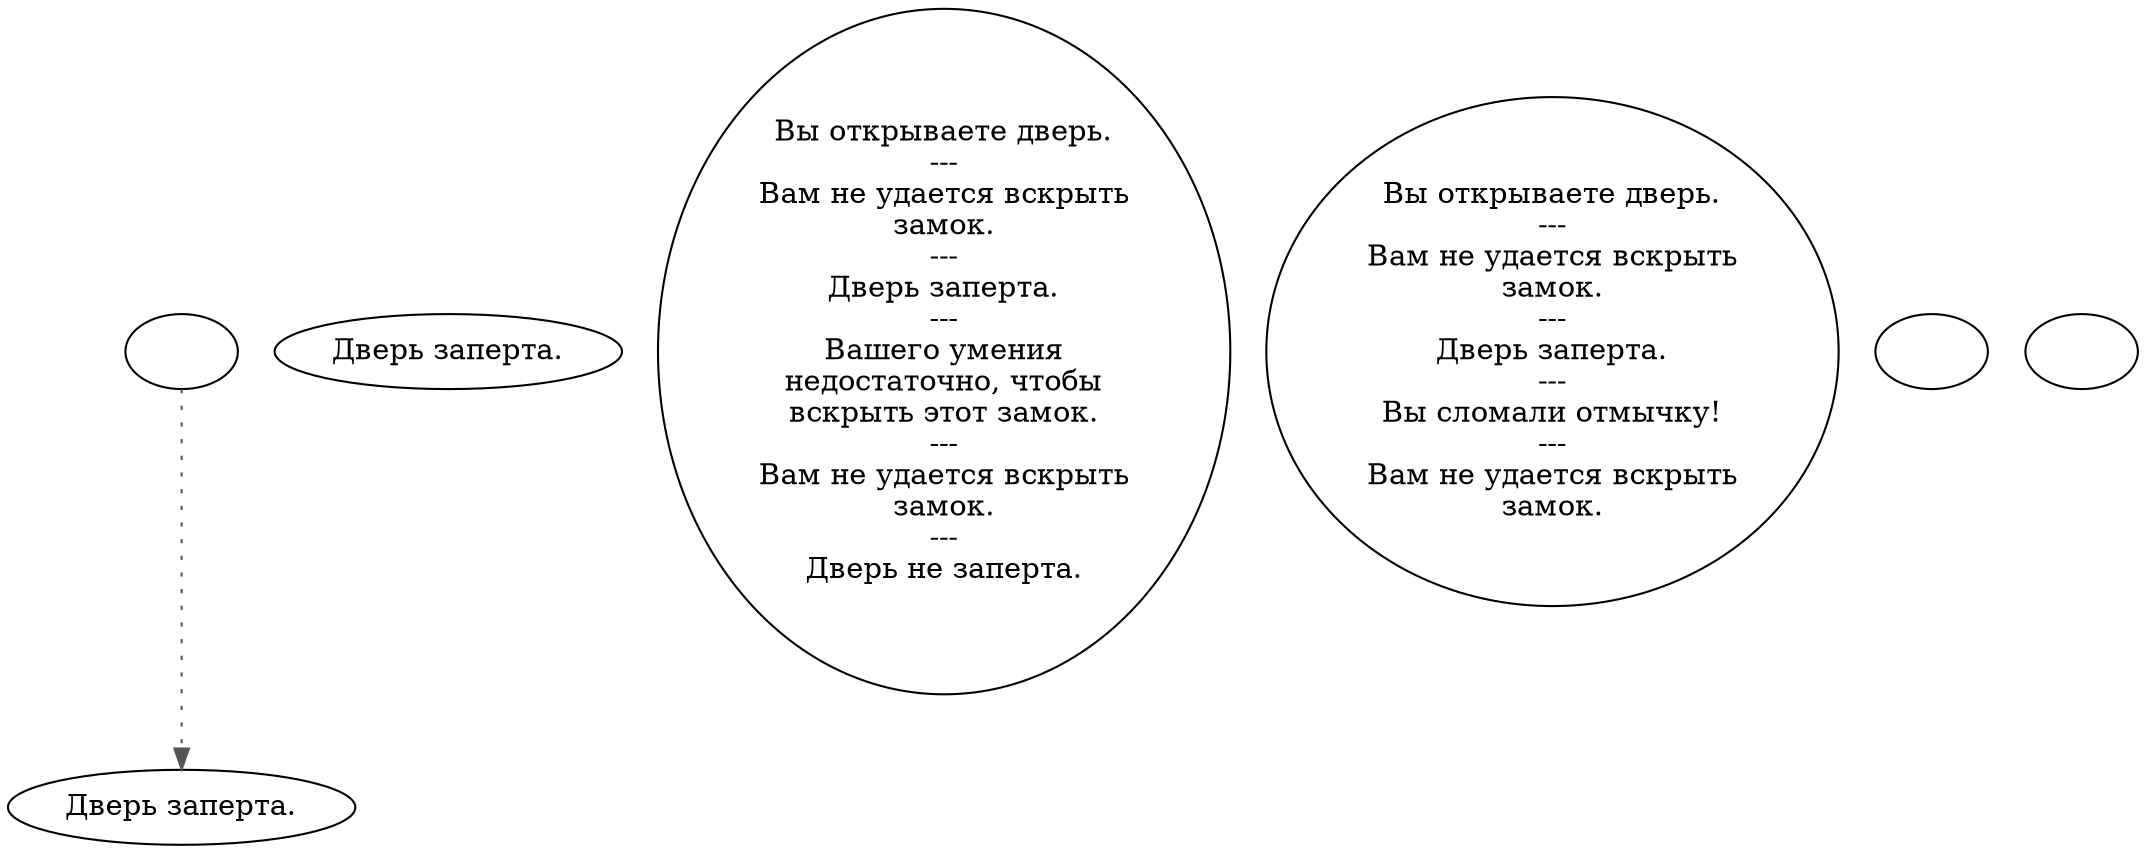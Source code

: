 digraph door {
  "start" [style=filled       fillcolor="#FFFFFF"       color="#000000"]
  "start" -> "look_at_p_proc" [style=dotted color="#555555"]
  "start" [label=""]
  "use_p_proc" [style=filled       fillcolor="#FFFFFF"       color="#000000"]
  "use_p_proc" [label="Дверь заперта."]
  "use_skill_on_p_proc" [style=filled       fillcolor="#FFFFFF"       color="#000000"]
  "use_skill_on_p_proc" [label="Вы открываете дверь.\n---\nВам не удается вскрыть\nзамок.\n---\nДверь заперта.\n---\nВашего умения\nнедостаточно, чтобы\nвскрыть этот замок.\n---\nВам не удается вскрыть\nзамок.\n---\nДверь не заперта."]
  "look_at_p_proc" [style=filled       fillcolor="#FFFFFF"       color="#000000"]
  "look_at_p_proc" [label="Дверь заперта."]
  "use_obj_on_p_proc" [style=filled       fillcolor="#FFFFFF"       color="#000000"]
  "use_obj_on_p_proc" [label="Вы открываете дверь.\n---\nВам не удается вскрыть\nзамок.\n---\nДверь заперта.\n---\nВы сломали отмычку!\n---\nВам не удается вскрыть\nзамок."]
  "map_update_p_proc" [style=filled       fillcolor="#FFFFFF"       color="#000000"]
  "map_update_p_proc" [label=""]
  "damage_p_proc" [style=filled       fillcolor="#FFFFFF"       color="#000000"]
  "damage_p_proc" [label=""]
}